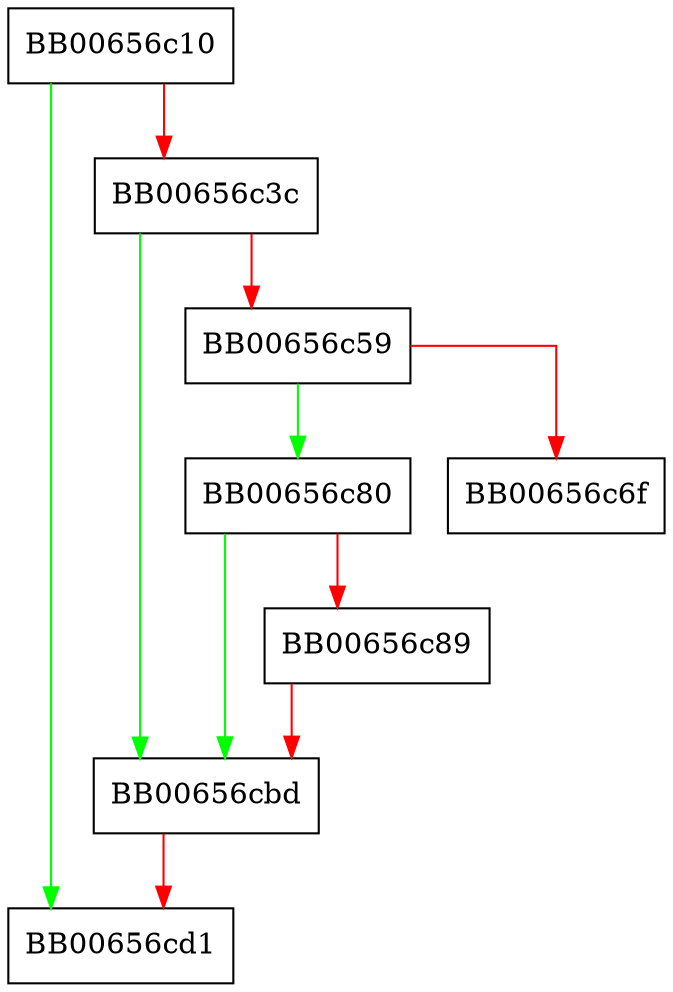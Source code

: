 digraph UI_create_method {
  node [shape="box"];
  graph [splines=ortho];
  BB00656c10 -> BB00656cd1 [color="green"];
  BB00656c10 -> BB00656c3c [color="red"];
  BB00656c3c -> BB00656cbd [color="green"];
  BB00656c3c -> BB00656c59 [color="red"];
  BB00656c59 -> BB00656c80 [color="green"];
  BB00656c59 -> BB00656c6f [color="red"];
  BB00656c80 -> BB00656cbd [color="green"];
  BB00656c80 -> BB00656c89 [color="red"];
  BB00656c89 -> BB00656cbd [color="red"];
  BB00656cbd -> BB00656cd1 [color="red"];
}